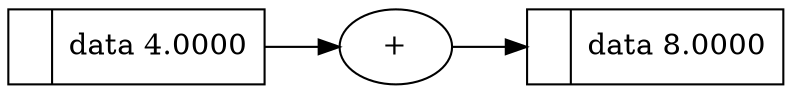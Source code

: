 digraph {
	graph [rankdir=LR]
	1968124822160 [label="{  | data 8.0000 }" shape=record]
	"1968124822160+" [label="+"]
	"1968124822160+" -> 1968124822160
	1967574420560 [label="{  | data 4.0000 }" shape=record]
	1967574420560 -> "1968124822160+"
}
